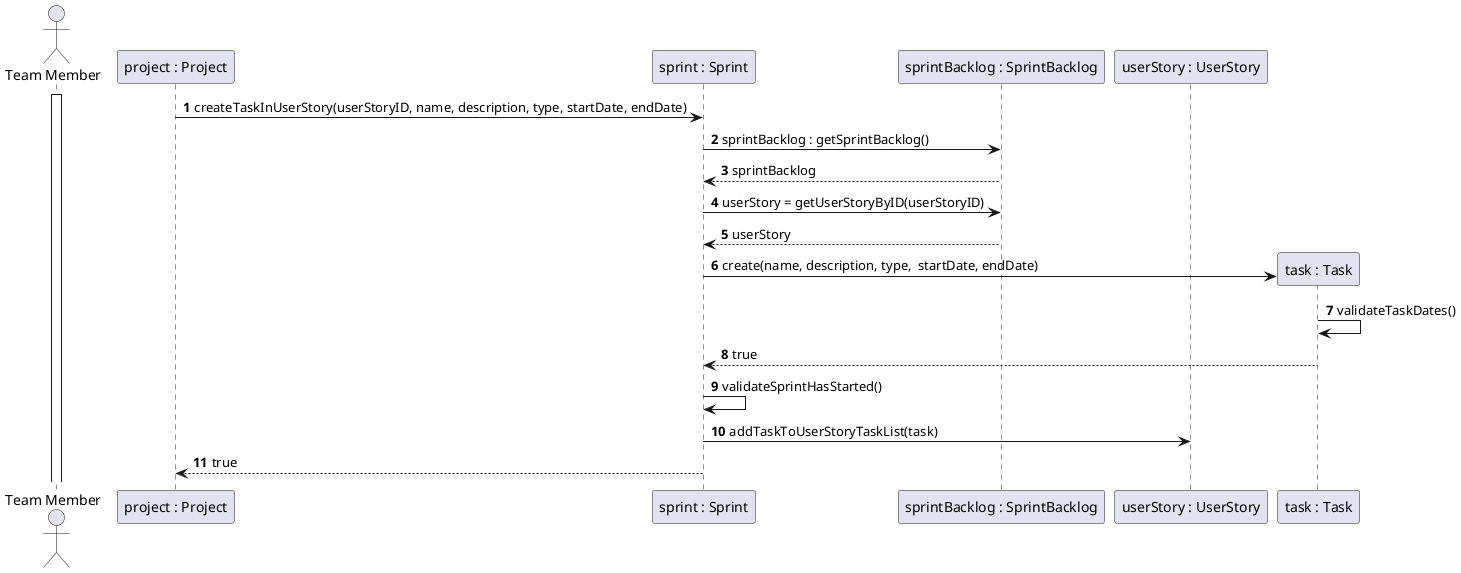 @startuml
'https://plantuml.com/sequence-diagram

autonumber
Actor "Team Member" as ACTOR
activate ACTOR

Participant "project : Project" as Project
Participant "sprint : Sprint" as Sprint
Participant "sprintBacklog : SprintBacklog" as SprintBacklog
Participant "userStory : UserStory" as UserStory
Participant "task : Task" as Task

Project -> Sprint : createTaskInUserStory(userStoryID, name, description, type, startDate, endDate)

Sprint -> SprintBacklog: sprintBacklog : getSprintBacklog()
SprintBacklog --> Sprint : sprintBacklog

Sprint -> SprintBacklog : userStory = getUserStoryByID(userStoryID)
SprintBacklog --> Sprint : userStory
deactivate UserStory

Sprint -> Task**: create(name, description, type,  startDate, endDate)

Task -> Task : validateTaskDates()
Task --> Sprint: true
deactivate Task

Sprint -> Sprint : validateSprintHasStarted()
Sprint -> UserStory : addTaskToUserStoryTaskList(task)
Sprint --> Project : true
deactivate Sprint

deactivate UserStory
@enduml